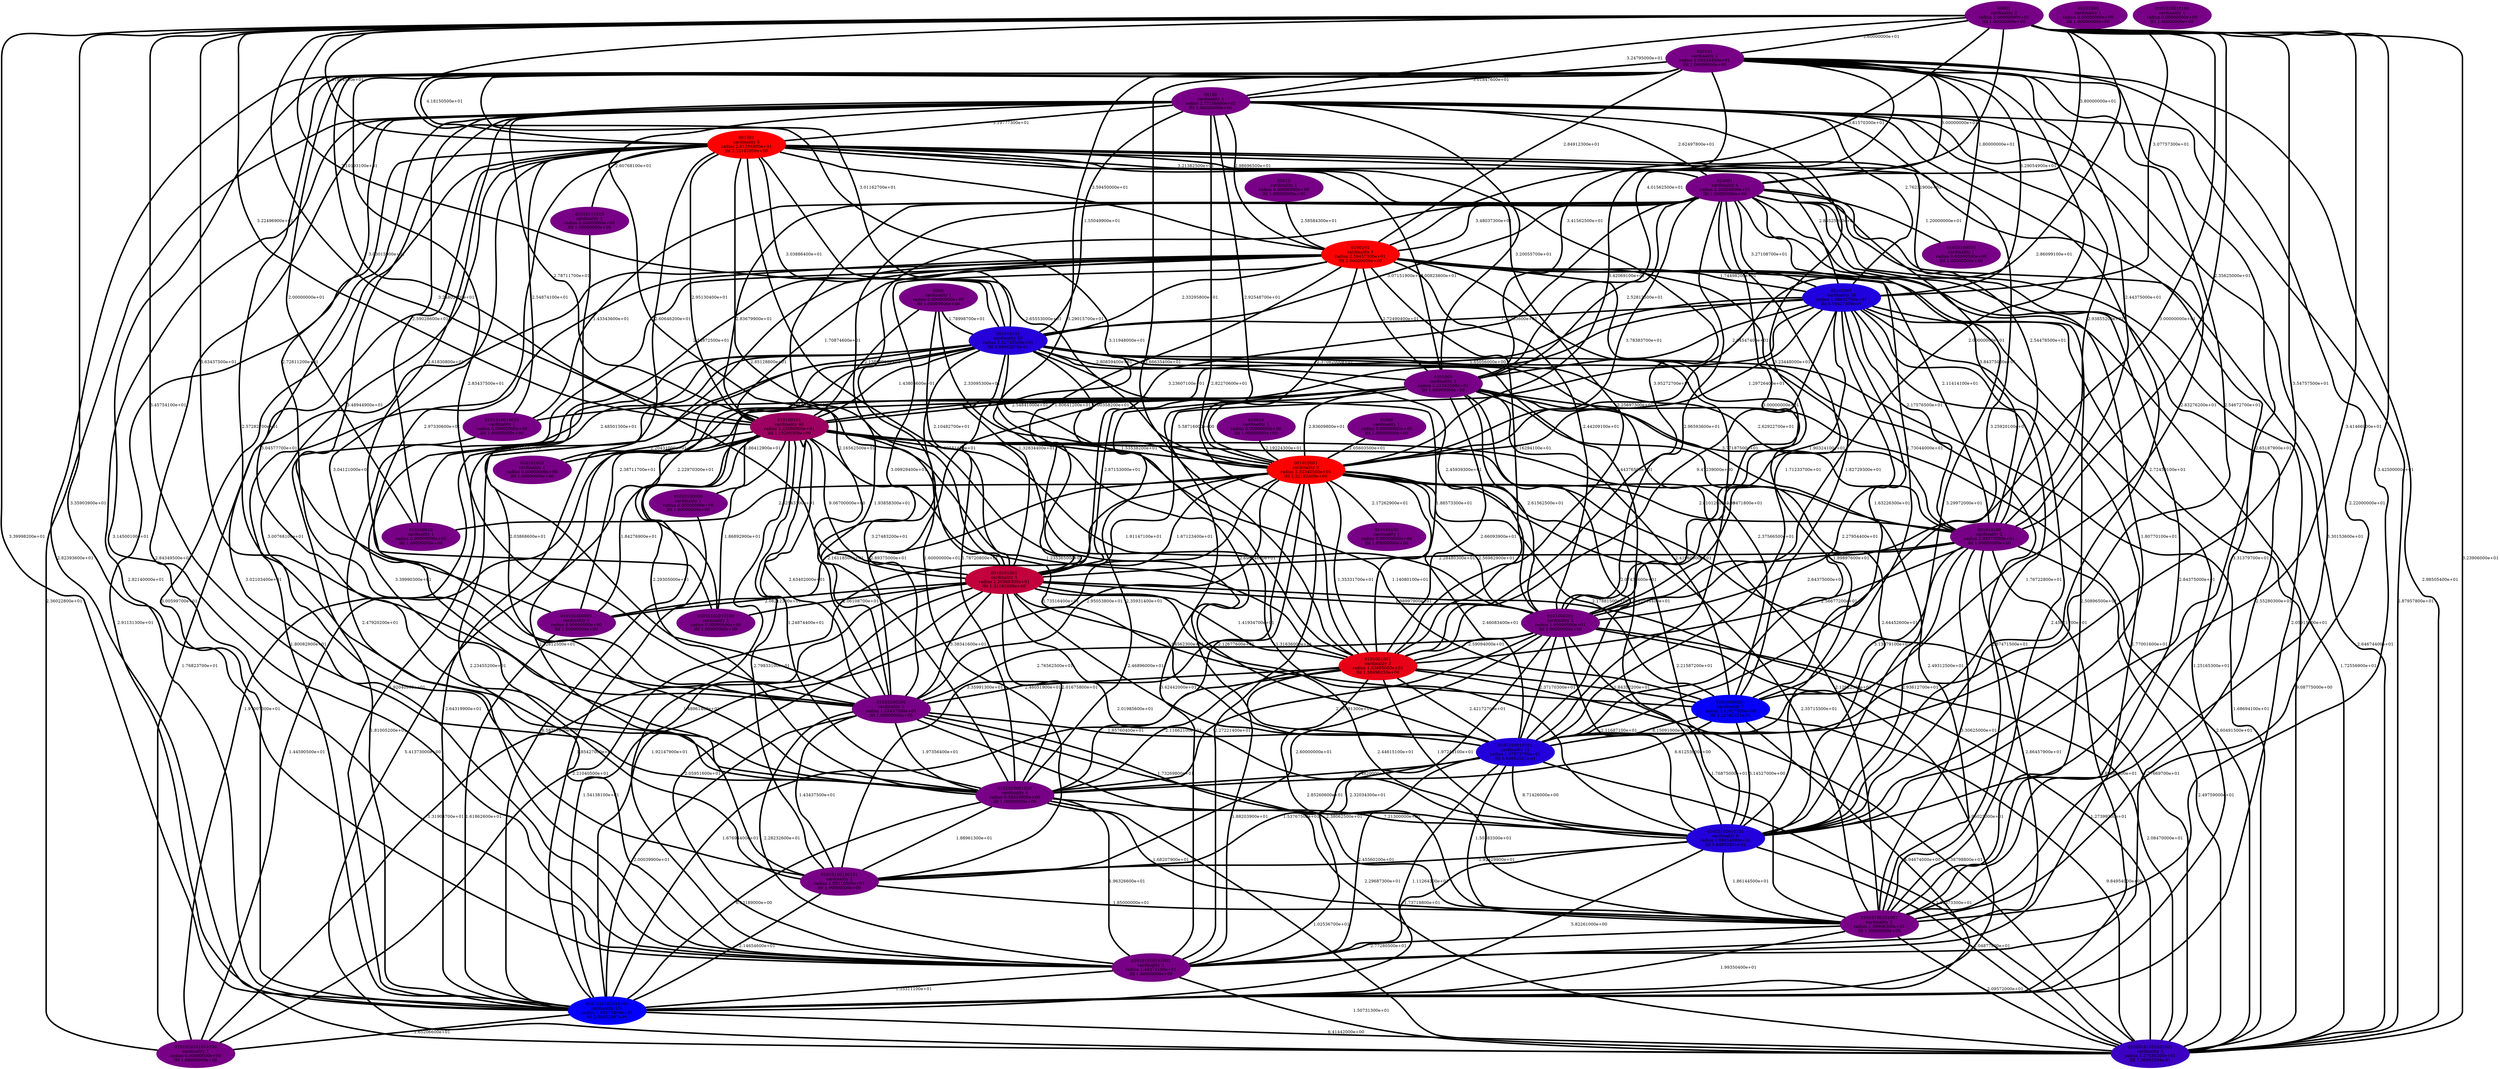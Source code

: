 graph stationary_probabilities_optimal_8 {
    edge[style=solid, penwidth="5", labeldistance="10"]
    01010101010100 [label="01010101010100\ncardinality 1\nradius 0.00000000e+00\nlfd 1.00000000e+00", color="#780086", style="filled"]
    001010001 [label="001010001\ncardinality 5\nradius 2.33340500e+01\nlfd 2.32192809e+00", color="#FE0000", style="filled"]
    0101010101010101 [label="0101010101010101\ncardinality 131\nradius 1.89271800e+01\nlfd 2.00532987e-01", color="#0500F9", style="filled"]
    01010101010101001 [label="01010101010101001\ncardinality 5\nradius 1.27530200e+01\nlfd 7.36965594e-01", color="#3C00C2", style="filled"]
    01010100100101 [label="01010100100101\ncardinality 2\nradius 1.09116000e+01\nlfd 1.00000000e+00", color="#780086", style="filled"]
    00101000 [label="00101000\ncardinality 1\nradius 0.00000000e+00\nlfd 1.00000000e+00", color="#780086", style="filled"]
    01010100010 [label="01010100010\ncardinality 1\nradius 0.00000000e+00\nlfd 1.00000000e+00", color="#780086", style="filled"]
    01010100101001 [label="01010100101001\ncardinality 2\nradius 1.38908300e+01\nlfd 1.00000000e+00", color="#780086", style="filled"]
    00010 [label="00010\ncardinality 1\nradius 0.00000000e+00\nlfd 1.00000000e+00", color="#780086", style="filled"]
    0101010010010 [label="0101010010010\ncardinality 1\nradius 0.00000000e+00\nlfd 1.00000000e+00", color="#780086", style="filled"]
    0100101 [label="0100101\ncardinality 8\nradius 2.59457300e+01\nlfd 2.00000000e+00", color="#FC0002", style="filled"]
    0101010010101 [label="0101010010101\ncardinality 12\nradius 1.37873700e+01\nlfd 5.84962501e-01", color="#2300DB", style="filled"]
    0010101001 [label="0010101001\ncardinality 5\nradius 2.20369300e+01\nlfd 1.32192809e+00", color="#C2003C", style="filled"]
    00100 [label="00100\ncardinality 4\nradius 2.77156600e+01\nlfd 1.00000000e+00", color="#780086", style="filled"]
    001010101 [label="001010101\ncardinality 50\nradius 2.52720500e+01\nlfd 5.99462070e-01", color="#2500D9", style="filled"]
    010100100 [label="010100100\ncardinality 1\nradius 0.00000000e+00\nlfd 1.00000000e+00", color="#780086", style="filled"]
    010100101 [label="010100101\ncardinality 40\nradius 2.22096900e+01\nlfd 1.15200309e+00", color="#9D0061", style="filled"]
    001001 [label="001001\ncardinality 5\nradius 2.61294900e+01\nlfd 2.32192809e+00", color="#FE0000", style="filled"]
    0101000101 [label="0101000101\ncardinality 2\nradius 1.60000000e+01\nlfd 1.00000000e+00", color="#780086", style="filled"]
    0101010101010100 [label="0101010101010100\ncardinality 1\nradius 0.00000000e+00\nlfd 1.00000000e+00", color="#780086", style="filled"]
    010001 [label="010001\ncardinality 4\nradius 2.20000000e+01\nlfd 1.00000000e+00", color="#780086", style="filled"]
    01010100000 [label="01010100000\ncardinality 1\nradius 0.00000000e+00\nlfd 1.00000000e+00", color="#780086", style="filled"]
    01000 [label="01000\ncardinality 1\nradius 0.00000000e+00\nlfd 1.00000000e+00", color="#780086", style="filled"]
    010101010 [label="010101010\ncardinality 1\nradius 0.00000000e+00\nlfd 1.00000000e+00", color="#780086", style="filled"]
    010101010101001 [label="010101010101001\ncardinality 2\nradius 1.44371100e+01\nlfd 1.00000000e+00", color="#780086", style="filled"]
    00101001 [label="00101001\ncardinality 28\nradius 1.56641700e+01\nlfd 5.59427409e-01", color="#2000DE", style="filled"]
    01010100100 [label="01010100100\ncardinality 2\nradius 1.23437500e+01\nlfd 1.00000000e+00", color="#780086", style="filled"]
    000101 [label="000101\ncardinality 2\nradius 2.09539400e+01\nlfd 1.00000000e+00", color="#780086", style="filled"]
    01010100001 [label="01010100001\ncardinality 7\nradius 3.12917000e+00\nlfd 2.22392421e-01", color="#0600F8", style="filled"]
    00001 [label="00001\ncardinality 2\nradius 2.60000000e+01\nlfd 1.00000000e+00", color="#780086", style="filled"]
    0000 [label="0000\ncardinality 1\nradius 0.00000000e+00\nlfd 1.00000000e+00", color="#780086", style="filled"]
    0101010010100 [label="0101010010100\ncardinality 1\nradius 0.00000000e+00\nlfd 1.00000000e+00", color="#780086", style="filled"]
    010101000001 [label="010101000001\ncardinality 1\nradius 0.00000000e+00\nlfd 1.00000000e+00", color="#780086", style="filled"]
    010010 [label="010010\ncardinality 1\nradius 0.00000000e+00\nlfd 1.00000000e+00", color="#780086", style="filled"]
    01010100010101 [label="01010100010101\ncardinality 6\nradius 1.06654600e+01\nlfd 5.84962501e-01", color="#2300DB", style="filled"]
    001010100 [label="001010100\ncardinality 2\nradius 2.04375000e+01\nlfd 1.00000000e+00", color="#780086", style="filled"]
    0101001001 [label="0101001001\ncardinality 3\nradius 1.63895000e+01\nlfd 1.58496250e+00", color="#E80016", style="filled"]
    0101010001010 [label="0101010001010\ncardinality 4\nradius 8.58810000e+00\nlfd 1.00000000e+00", color="#780086", style="filled"]
    010100010 [label="010100010\ncardinality 1\nradius 0.00000000e+00\nlfd 1.00000000e+00", color="#780086", style="filled"]
    0101000 [label="0101000\ncardinality 2\nradius 2.21562500e+01\nlfd 1.00000000e+00", color="#780086", style="filled"]
    01010101010 [label="01010101010\ncardinality 1\nradius 0.00000000e+00\nlfd 1.00000000e+00", color="#780086", style="filled"]
    001001 -- 001010001 [label="2.65553000e+01"]
    00100 -- 0010101001 [label="2.54872500e+01"]
    00100 -- 01010101010100 [label="2.61830800e+01"]
    000101 -- 0101010101010101 [label="2.82393600e+01"]
    0100101 -- 001010101 [label="2.33295800e+01"]
    000101 -- 0101001001 [label="3.66635400e+01"]
    0100101 -- 0101010001010 [label="2.03868600e+01"]
    00100 -- 0101000 [label="3.20055700e+01"]
    001010001 -- 0010101001 [label="1.67123400e+01"]
    00001 -- 001001 [label="2.61804500e+01"]
    0000 -- 001010101 [label="1.78998700e+01"]
    0101010010101 -- 01010100101001 [label="1.50383300e+01"]
    010100101 -- 001010100 [label="2.44376500e+01"]
    00001 -- 01010100101001 [label="3.42500000e+01"]
    001010100 -- 01010100010101 [label="2.93612700e+01"]
    001010001 -- 010100100 [label="2.17262900e+01"]
    00101001 -- 001010001 [label="1.29726400e+01"]
    0010101001 -- 010101000001 [label="2.08212300e+01"]
    01010100001 -- 0101010001010 [label="6.61253000e+00"]
    00001 -- 00100 [label="3.24795000e+01"]
    00101001 -- 001010101 [label="1.31763600e+01"]
    00100 -- 0100101 [label="2.98696500e+01"]
    001010001 -- 010101000001 [label="2.16118500e+01"]
    000101 -- 01010100100 [label="2.83437500e+01"]
    0100101 -- 0101010101010101 [label="1.80082900e+01"]
    00100 -- 0101001001 [label="2.82270600e+01"]
    001001 -- 010101010101001 [label="3.02103400e+01"]
    01010100010101 -- 010101010101001 [label="1.73719800e+01"]
    010001 -- 0101000 [label="2.52812500e+01"]
    01010100100 -- 010101010101001 [label="2.28232600e+01"]
    00100 -- 001001 [label="3.19777300e+01"]
    0101001001 -- 01010100001 [label="1.84352200e+01"]
    001010001 -- 01010100010101 [label="2.21587200e+01"]
    00101001 -- 01010100010101 [label="1.76722800e+01"]
    0101010010101 -- 01010101010101001 [label="1.52373300e+01"]
    0101010001010 -- 01010101010101001 [label="1.02536700e+01"]
    010100101 -- 0101010101010100 [label="1.44590500e+01"]
    00100 -- 00101001 [label="2.76231900e+01"]
    00100 -- 010100010 [label="2.59028600e+01"]
    01010100010101 -- 01010100101001 [label="1.86144500e+01"]
    010001 -- 010100101 [label="2.83679900e+01"]
    010100101 -- 0101010010101 [label="1.73516400e+01"]
    000101 -- 010100101 [label="3.03015900e+01"]
    01010100100101 -- 0101010101010101 [label="2.14654600e+01"]
    001010001 -- 0101001001 [label="1.35331700e+01"]
    010001 -- 01010100101001 [label="2.84375000e+01"]
    001010001 -- 010100010 [label="2.32543100e+01"]
    0101000 -- 0101010001010 [label="2.35931400e+01"]
    010101000001 -- 0101010101010101 [label="1.61862600e+01"]
    0100101 -- 0101010010101 [label="2.39471800e+01"]
    001010101 -- 010101000001 [label="2.38711700e+01"]
    00101001 -- 01010100101001 [label="2.45021700e+01"]
    010001 -- 001010001 [label="3.78383700e+01"]
    010001 -- 0101010010010 [label="1.43343600e+01"]
    000101 -- 0101010001010 [label="2.57282700e+01"]
    0101001001 -- 0101010010101 [label="2.42172700e+01"]
    01010100001 -- 01010101010101001 [label="9.84954000e+00"]
    00100 -- 0101010010101 [label="3.25920100e+01"]
    001010101 -- 0101010010101 [label="2.69074600e+01"]
    00101001 -- 010101010101001 [label="1.77001600e+01"]
    01010101010 -- 01010100100 [label="8.34375000e+00"]
    0101001001 -- 01010101010101001 [label="1.38798800e+01"]
    001010101 -- 0101001001 [label="1.88573300e+01"]
    001010100 -- 01010101010101001 [label="2.49759000e+01"]
    0101000 -- 01010101010101001 [label="2.60491500e+01"]
    0101000 -- 001010100 [label="3.77187500e+01"]
    00001 -- 01010100100 [label="3.63437500e+01"]
    010100101 -- 01010100001 [label="1.14080100e+01"]
    001010001 -- 0101010010101 [label="2.46083400e+01"]
    01000 -- 001010001 [label="2.05603500e+01"]
    00001 -- 001010001 [label="2.86099100e+01"]
    01010100100 -- 01010100101001 [label="2.38062500e+01"]
    0100101 -- 01010100010101 [label="1.89897600e+01"]
    001001 -- 0101010010010 [label="2.54874100e+01"]
    010001 -- 0100101 [label="3.48037300e+01"]
    001010001 -- 01010100100 [label="2.95053800e+01"]
    001001 -- 0010101001 [label="2.85128800e+01"]
    00010 -- 0100101 [label="2.58584300e+01"]
    0101000101 -- 01010100101001 [label="1.76875000e+01"]
    0010101001 -- 0101001001 [label="1.41934700e+01"]
    0101010001010 -- 010101010101001 [label="1.96326600e+01"]
    00001 -- 00101001 [label="3.07757300e+01"]
    000101 -- 01010100101001 [label="2.22000000e+01"]
    001010100 -- 010101010101001 [label="2.86457900e+01"]
    0100101 -- 01010101010101001 [label="1.72556900e+01"]
    0100101 -- 0101001001 [label="2.16294100e+01"]
    001010101 -- 0101000 [label="2.80859400e+01"]
    0010101001 -- 01010101010100 [label="2.06108700e+01"]
    00001 -- 0101000101 [label="3.00000000e+01"]
    01010100001 -- 0101010101010101 [label="4.94674000e+00"]
    001010001 -- 0101010001010 [label="2.12677600e+01"]
    0101000 -- 01010100001 [label="2.41060900e+01"]
    010100101 -- 01010101010101001 [label="5.41373000e+00"]
    001010101 -- 01010100010101 [label="2.22944400e+01"]
    0101010001010 -- 01010100010101 [label="7.21300000e+00"]
    010001 -- 01010101010101001 [label="2.64674400e+01"]
    010100101 -- 001010001 [label="1.53538200e+01"]
    00101001 -- 01010100001 [label="1.63226300e+01"]
    00100 -- 010001 [label="2.62497800e+01"]
    00001 -- 001010100 [label="2.35625000e+01"]
    010001 -- 010101010101001 [label="2.55280300e+01"]
    001001 -- 01010100101001 [label="3.31379700e+01"]
    0101000 -- 01010100010101 [label="2.64452600e+01"]
    0101000 -- 010101010101001 [label="3.42442000e+01"]
    0101010010101 -- 0101010001010 [label="5.04820000e+00"]
    00100 -- 01010100001 [label="2.83276200e+01"]
    0101000 -- 010100101 [label="2.54841000e+01"]
    001001 -- 001010100 [label="2.54478500e+01"]
    010100101 -- 01010100101001 [label="2.12622500e+01"]
    00001 -- 0101010010101 [label="3.54757500e+01"]
    001001 -- 0101000 [label="3.00823800e+01"]
    01010100000 -- 0101010101010101 [label="1.85427000e+01"]
    00001 -- 010100101 [label="3.22496900e+01"]
    010100101 -- 01010100000 [label="1.86412900e+01"]
    00100 -- 010101000001 [label="2.72811200e+01"]
    000101 -- 001010100 [label="2.44375000e+01"]
    000101 -- 010101010101001 [label="3.14500100e+01"]
    0010101001 -- 0101010010101 [label="2.46896000e+01"]
    000101 -- 0101010010101 [label="2.54672700e+01"]
    010001 -- 00101001 [label="3.27108700e+01"]
    001010101 -- 01010101010101001 [label="1.68694100e+01"]
    01010100101001 -- 0101010101010101 [label="1.99350400e+01"]
    010100101 -- 010101010101001 [label="1.48961400e+01"]
    010101010101001 -- 01010101010101001 [label="1.50731300e+01"]
    0000 -- 010100101 [label="2.13899900e+01"]
    000101 -- 010100010 [label="2.00000000e+01"]
    0100101 -- 001010100 [label="2.11414100e+01"]
    001010101 -- 0101010101010101 [label="1.92040900e+01"]
    0101001001 -- 0101010001010 [label="2.11662100e+01"]
    000101 -- 001001 [label="4.18150500e+01"]
    00001 -- 010101010101001 [label="3.35903900e+01"]
    010100101 -- 010101010 [label="2.20431000e+01"]
    000101 -- 0101000101 [label="2.00000000e+01"]
    0101010001010 -- 0101010101010101 [label="6.13189000e+00"]
    00101001 -- 010100101 [label="5.65056000e+00"]
    0010101001 -- 01010100001 [label="1.94562300e+01"]
    010101010101001 -- 0101010101010101 [label="1.35311100e+01"]
    010001 -- 01010100010101 [label="1.80770100e+01"]
    00001 -- 01010100010101 [label="3.41466900e+01"]
    00001 -- 0101010101010101 [label="3.39998200e+01"]
    0100101 -- 010101010101001 [label="2.47920200e+01"]
    0010101001 -- 0101010101010101 [label="1.54138100e+01"]
    010100101 -- 0101000101 [label="1.91147100e+01"]
    0010101001 -- 0101010001010 [label="2.01675800e+01"]
    001001 -- 010101010 [label="2.60646200e+01"]
    0100101 -- 01010100100101 [label="3.39990300e+01"]
    0101000 -- 01010100100 [label="2.89375000e+01"]
    001010001 -- 01010101010101001 [label="1.77669700e+01"]
    001010001 -- 0101000101 [label="2.56982900e+01"]
    0101010101010101 -- 01010101010101001 [label="6.41442000e+00"]
    0101000 -- 001010001 [label="2.83609800e+01"]
    001001 -- 01010101010101001 [label="2.91131300e+01"]
    001010101 -- 010100010 [label="2.48501300e+01"]
    0010101001 -- 0101010101010100 [label="1.31904700e+01"]
    0101010010101 -- 010101010101001 [label="2.45560200e+01"]
    001010101 -- 0101000101 [label="2.45939300e+01"]
    00100 -- 001010101 [label="1.55049900e+01"]
    001010101 -- 0101010001010 [label="2.29305000e+01"]
    00100 -- 0101010001010 [label="3.04577700e+01"]
    010001 -- 01010100100 [label="2.16562500e+01"]
    001010101 -- 001010001 [label="2.00358200e+01"]
    0100101 -- 00101001 [label="1.74498200e+01"]
    010100101 -- 01010100010101 [label="1.31636000e+01"]
    0101001001 -- 01010100101001 [label="2.85260600e+01"]
    00101001 -- 0101000101 [label="1.90324100e+01"]
    001010100 -- 0010101001 [label="2.28480300e+01"]
    001001 -- 001010101 [label="3.03886400e+01"]
    000101 -- 01010100010 [label="1.80000000e+01"]
    00101001 -- 0101010010101 [label="2.27954400e+01"]
    0101000101 -- 01010100100101 [label="2.60000000e+01"]
    0101000101 -- 0101001001 [label="2.59094000e+01"]
    00100 -- 0101000101 [label="3.23448000e+01"]
    0101000101 -- 01010100100 [label="2.76562500e+01"]
    0101000 -- 01010100101001 [label="2.49312500e+01"]
    001001 -- 0101010001010 [label="3.04121000e+01"]
    00101001 -- 0101000 [label="2.64547400e+01"]
    010001 -- 001010100 [label="3.84375000e+01"]
    010100101 -- 0010101001 [label="9.06700000e+00"]
    010100101 -- 0101001001 [label="1.23536500e+01"]
    0101000 -- 0101010101010101 [label="2.64319900e+01"]
    010001 -- 0101001001 [label="2.96593600e+01"]
    001010001 -- 01010100100101 [label="3.35991300e+01"]
    001010100 -- 01010100101001 [label="3.30625000e+01"]
    001010001 -- 0101010101010100 [label="2.21040500e+01"]
    01010100010101 -- 01010101010101001 [label="1.04877900e+01"]
    0101000101 -- 01010101010101001 [label="2.08470000e+01"]
    00001 -- 001010101 [label="3.10193100e+01"]
    001001 -- 0101000101 [label="3.95272700e+01"]
    0101001001 -- 01010100010101 [label="1.97245100e+01"]
    00001 -- 01010101010101001 [label="3.23906000e+01"]
    01010100010101 -- 01010100100101 [label="1.92429900e+01"]
    01010100001 -- 0101010010101 [label="8.15091000e+00"]
    001001 -- 00101001 [label="2.86525800e+01"]
    00001 -- 0101001001 [label="3.11948000e+01"]
    001010100 -- 0101010101010101 [label="2.80080800e+01"]
    0101000101 -- 0101010101010101 [label="1.96023000e+01"]
    0100101 -- 0010101001 [label="1.80641200e+01"]
    001001 -- 01010100100101 [label="3.00768100e+01"]
    00001 -- 0101010001010 [label="3.45754100e+01"]
    000101 -- 0010101001 [label="3.29015700e+01"]
    001010101 -- 0010101001 [label="1.32834400e+01"]
    001010100 -- 0101000101 [label="2.64375000e+01"]
    0100101 -- 01010100101001 [label="2.50896500e+01"]
    000101 -- 001010101 [label="3.01162700e+01"]
    00101001 -- 0101010101010101 [label="1.25165300e+01"]
    001010101 -- 0101010101010100 [label="1.97007300e+01"]
    0101010010101 -- 01010100010101 [label="8.71426000e+00"]
    000101 -- 00100 [label="3.01847600e+01"]
    010010 -- 001010001 [label="2.19224300e+01"]
    010001 -- 01010100010 [label="1.20000000e+01"]
    00001 -- 0100101 [label="3.81570300e+01"]
    0010101001 -- 01010100010101 [label="2.01985600e+01"]
    00100 -- 01010101010101001 [label="2.87957800e+01"]
    01010100100 -- 01010100010101 [label="1.73269800e+01"]
    001001 -- 01010101010 [label="2.60768100e+01"]
    010001 -- 001010101 [label="3.07151900e+01"]
    0101010010101 -- 0101010101010101 [label="1.11264300e+01"]
    010001 -- 0101000101 [label="3.00000000e+01"]
    001001 -- 01010100100 [label="2.97330600e+01"]
    01010100100 -- 0101010101010101 [label="2.00039900e+01"]
    01010100100 -- 0101010010101 [label="1.85760400e+01"]
    000101 -- 0100101 [label="2.84912300e+01"]
    0000 -- 0010101001 [label="2.10482700e+01"]
    00001 -- 000101 [label="2.60000000e+01"]
    010001 -- 0010101001 [label="3.23607100e+01"]
    01010100100101 -- 01010100101001 [label="1.85000000e+01"]
    0010101001 -- 01010101010101001 [label="1.27399300e+01"]
    00100 -- 010100101 [label="2.78711700e+01"]
    0101000101 -- 010101010101001 [label="2.32034300e+01"]
    0101001001 -- 0101010101010101 [label="1.67694400e+01"]
    00101001 -- 0101001001 [label="9.47239000e+00"]
    010001 -- 01010100100101 [label="1.60000000e+01"]
    0010101001 -- 01010100101001 [label="2.44615100e+01"]
    0100101 -- 010100101 [label="1.70874600e+01"]
    0010101001 -- 010101010101001 [label="2.05951600e+01"]
    00100 -- 0101010101010100 [label="2.36022800e+01"]
    000101 -- 010001 [label="3.00000000e+01"]
    001010001 -- 0101010101010101 [label="1.92147900e+01"]
    001001 -- 0101010101010101 [label="3.00599700e+01"]
    0101010001010 -- 01010100100101 [label="1.88961300e+01"]
    001010001 -- 01010100101001 [label="2.35715500e+01"]
    001010101 -- 01010100100 [label="3.27483200e+01"]
    01010100100 -- 01010100100101 [label="1.43437500e+01"]
    010100101 -- 01010101010100 [label="1.86892900e+01"]
    00101001 -- 01010101010101001 [label="9.08775000e+00"]
    0101001001 -- 010101010101001 [label="1.88203900e+01"]
    001010001 -- 001010100 [label="2.81012900e+01"]
    010100101 -- 0101010001010 [label="1.24874400e+01"]
    00001 -- 010001 [label="3.80000000e+01"]
    00001 -- 0101000 [label="4.01562500e+01"]
    01010100100 -- 0101010001010 [label="1.97356400e+01"]
    00100 -- 01010100100 [label="3.48944900e+01"]
    0010101001 -- 01010100100 [label="3.38341600e+01"]
    001010100 -- 0101010010101 [label="3.13079100e+01"]
    001010100 -- 0101001001 [label="2.56677200e+01"]
    00100 -- 010101010101001 [label="2.84349500e+01"]
    001010101 -- 01010100101001 [label="2.87471500e+01"]
    0101010001010 -- 01010100101001 [label="1.68207900e+01"]
    001001 -- 0100101 [label="3.59450000e+01"]
    0101010010101 -- 01010100100101 [label="1.53767500e+01"]
    0100101 -- 0101000 [label="2.72490400e+01"]
    0100101 -- 0101010101010100 [label="1.76823700e+01"]
    00100 -- 001010001 [label="2.92548700e+01"]
    01010100101001 -- 010101010101001 [label="2.77280500e+01"]
    000101 -- 001010001 [label="3.42069100e+01"]
    001001 -- 0101010010101 [label="3.09581400e+01"]
    000101 -- 01010100010101 [label="2.65187900e+01"]
    01010100010101 -- 0101010101010101 [label="5.82261000e+00"]
    00101001 -- 0010101001 [label="5.58716000e+00"]
    010001 -- 0101010010101 [label="1.71233700e+01"]
    0000 -- 001010001 [label="2.33095300e+01"]
    00101001 -- 0101010001010 [label="1.78720800e+01"]
    00100 -- 001010100 [label="2.93855200e+01"]
    0101000 -- 0101010010010 [label="2.13640700e+01"]
    001010101 -- 01010101010100 [label="2.22970300e+01"]
    0100101 -- 01010100001 [label="1.82729300e+01"]
    0100101 -- 01010100100 [label="3.09929400e+01"]
    001001 -- 010100101 [label="2.95130400e+01"]
    000101 -- 0101000 [label="3.41562500e+01"]
    001010101 -- 010100101 [label="1.43803600e+01"]
    010100101 -- 0101010101010101 [label="8.58767000e+00"]
    010001 -- 01010100001 [label="1.73044000e+01"]
    0101000 -- 0101010010101 [label="2.07438600e+01"]
    0100101 -- 0101000101 [label="2.44209100e+01"]
    01010100001 -- 01010100010101 [label="3.14527000e+00"]
    00100 -- 01010100101001 [label="3.30153600e+01"]
    0101000 -- 0101001001 [label="2.66093900e+01"]
    0100101 -- 001010001 [label="2.37082000e+01"]
    000101 -- 00101001 [label="3.29054900e+01"]
    001010101 -- 001010100 [label="2.62922700e+01"]
    01010100101001 -- 01010101010101001 [label="2.09572000e+01"]
    001001 -- 01010100010101 [label="3.29972000e+01"]
    000101 -- 01010101010101001 [label="2.98505400e+01"]
    0101000101 -- 0101010001010 [label="2.16391300e+01"]
    010100101 -- 01010100100101 [label="2.79833100e+01"]
    0101001001 -- 01010100100 [label="2.46051900e+01"]
    001010001 -- 01010100001 [label="2.17881500e+01"]
    001010001 -- 010101010101001 [label="2.27221400e+01"]
    0101000 -- 0010101001 [label="2.87153000e+01"]
    0010101001 -- 0101000101 [label="1.98997900e+01"]
    0101000 -- 0101000101 [label="2.61562500e+01"]
    010100101 -- 010101000001 [label="1.84276900e+01"]
    00100 -- 0101010101010101 [label="2.82140000e+01"]
    010001 -- 0101010101010101 [label="2.05915000e+01"]
    001001 -- 0101001001 [label="2.25697300e+01"]
    00100 -- 01010100010101 [label="2.72450100e+01"]
    0101000 -- 01010100100101 [label="2.12812500e+01"]
    010100101 -- 01010100100 [label="2.63402000e+01"]
    010001 -- 0101010001010 [label="1.93858300e+01"]
    0101010101010101 -- 0101010101010100 [label="1.65206600e+01"]
    001001 -- 010001 [label="3.21382500e+01"]
    0101010010010 -- 0101010101010101 [label="1.81005200e+01"]
    01010100100 -- 01010101010101001 [label="2.29687300e+01"]
    001010101 -- 010101010101001 [label="2.23455200e+01"]
    001010101 -- 01010100001 [label="2.37566500e+01"]
    00101001 -- 001010100 [label="2.17576500e+01"]
    0101000101 -- 0101010010101 [label="2.37170300e+01"]
    0101000101 -- 01010100010101 [label="2.11687100e+01"]
    00001 -- 0010101001 [label="3.24802100e+01"]
}
